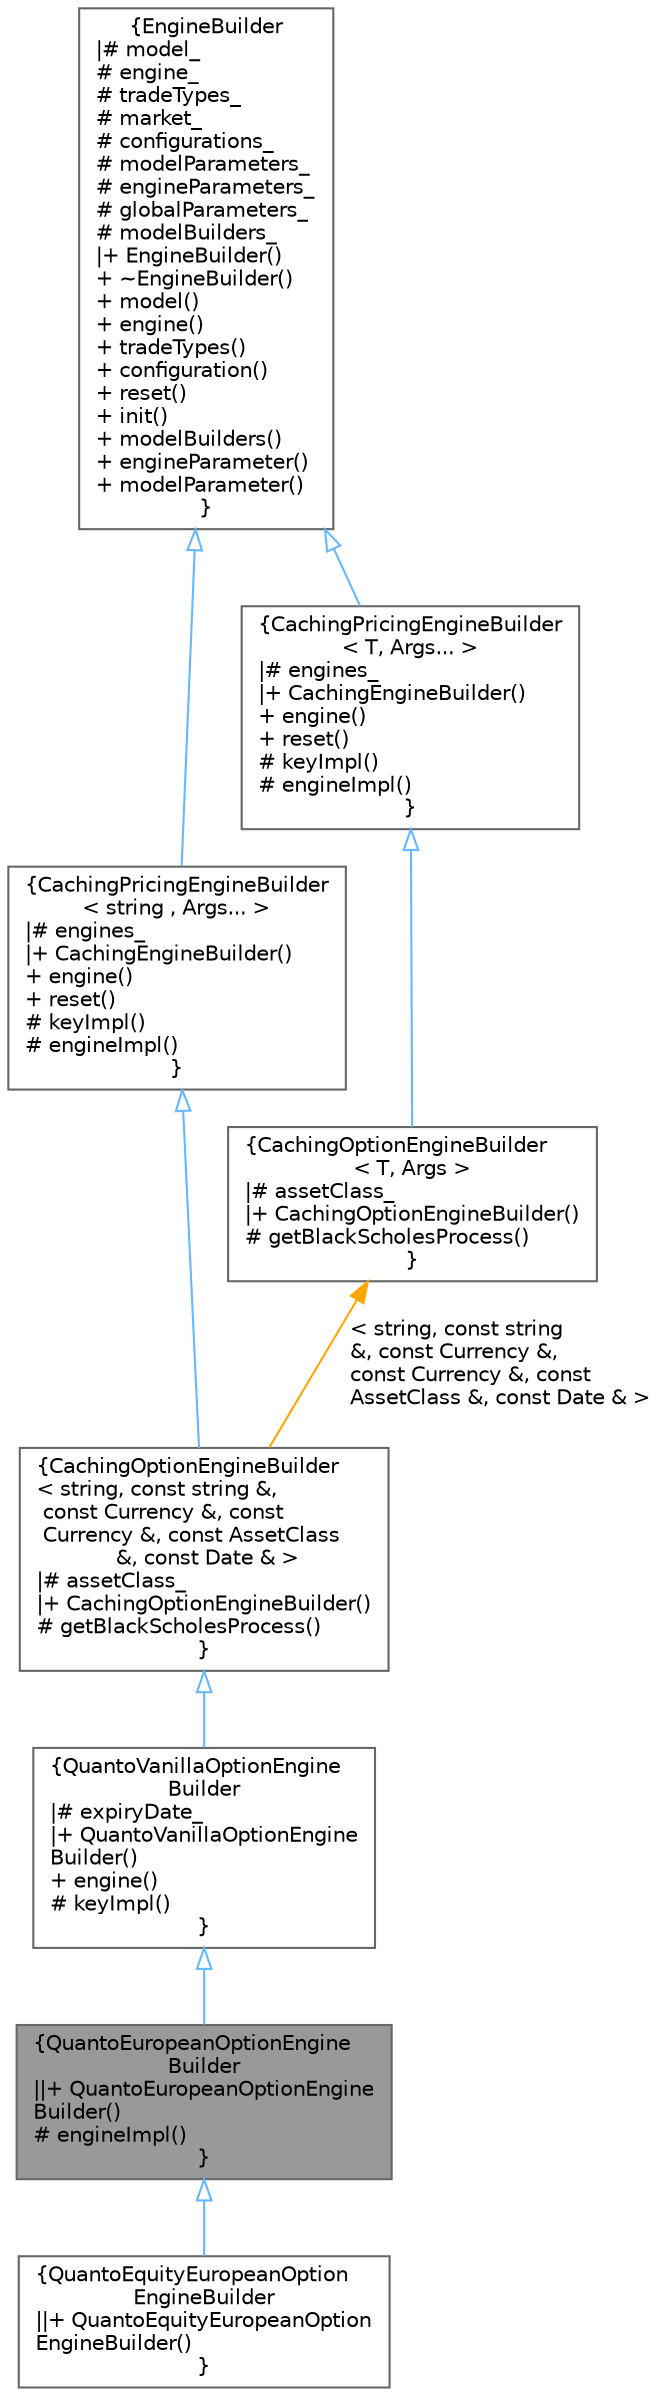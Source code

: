 digraph "QuantoEuropeanOptionEngineBuilder"
{
 // INTERACTIVE_SVG=YES
 // LATEX_PDF_SIZE
  bgcolor="transparent";
  edge [fontname=Helvetica,fontsize=10,labelfontname=Helvetica,labelfontsize=10];
  node [fontname=Helvetica,fontsize=10,shape=box,height=0.2,width=0.4];
  Node1 [label="{QuantoEuropeanOptionEngine\lBuilder\n||+ QuantoEuropeanOptionEngine\lBuilder()\l# engineImpl()\l}",height=0.2,width=0.4,color="gray40", fillcolor="grey60", style="filled", fontcolor="black",tooltip="Abstract Engine Builder for Quanto European Vanilla Options."];
  Node2 -> Node1 [dir="back",color="steelblue1",style="solid",arrowtail="onormal"];
  Node2 [label="{QuantoVanillaOptionEngine\lBuilder\n|# expiryDate_\l|+ QuantoVanillaOptionEngine\lBuilder()\l+ engine()\l# keyImpl()\l}",height=0.2,width=0.4,color="gray40", fillcolor="white", style="filled",URL="$classore_1_1data_1_1_quanto_vanilla_option_engine_builder.html",tooltip="Abstract Engine Builder for Quanto Vanilla Options."];
  Node3 -> Node2 [dir="back",color="steelblue1",style="solid",arrowtail="onormal"];
  Node3 [label="{CachingOptionEngineBuilder\l\< string, const string &,\l const Currency &, const\l Currency &, const AssetClass\l &, const Date & \>\n|# assetClass_\l|+ CachingOptionEngineBuilder()\l# getBlackScholesProcess()\l}",height=0.2,width=0.4,color="gray40", fillcolor="white", style="filled",URL="$classore_1_1data_1_1_caching_option_engine_builder.html",tooltip=" "];
  Node4 -> Node3 [dir="back",color="steelblue1",style="solid",arrowtail="onormal"];
  Node4 [label="{CachingPricingEngineBuilder\l\< string , Args... \>\n|# engines_\l|+ CachingEngineBuilder()\l+ engine()\l+ reset()\l# keyImpl()\l# engineImpl()\l}",height=0.2,width=0.4,color="gray40", fillcolor="white", style="filled",URL="$classore_1_1data_1_1_caching_engine_builder.html",tooltip="Abstract template EngineBuilder class that can cache engines and coupon pricers."];
  Node5 -> Node4 [dir="back",color="steelblue1",style="solid",arrowtail="onormal"];
  Node5 [label="{EngineBuilder\n|# model_\l# engine_\l# tradeTypes_\l# market_\l# configurations_\l# modelParameters_\l# engineParameters_\l# globalParameters_\l# modelBuilders_\l|+ EngineBuilder()\l+ ~EngineBuilder()\l+ model()\l+ engine()\l+ tradeTypes()\l+ configuration()\l+ reset()\l+ init()\l+ modelBuilders()\l+ engineParameter()\l+ modelParameter()\l}",height=0.2,width=0.4,color="gray40", fillcolor="white", style="filled",URL="$classore_1_1data_1_1_engine_builder.html",tooltip="Base PricingEngine Builder class for a specific model and engine."];
  Node6 -> Node3 [dir="back",color="orange",style="solid",label=" \< string, const string\l &, const Currency &,\l const Currency &, const\l AssetClass &, const Date & \>" ];
  Node6 [label="{CachingOptionEngineBuilder\l\< T, Args \>\n|# assetClass_\l|+ CachingOptionEngineBuilder()\l# getBlackScholesProcess()\l}",height=0.2,width=0.4,color="gray40", fillcolor="white", style="filled",URL="$classore_1_1data_1_1_caching_option_engine_builder.html",tooltip=" "];
  Node7 -> Node6 [dir="back",color="steelblue1",style="solid",arrowtail="onormal"];
  Node7 [label="{CachingPricingEngineBuilder\l\< T, Args... \>\n|# engines_\l|+ CachingEngineBuilder()\l+ engine()\l+ reset()\l# keyImpl()\l# engineImpl()\l}",height=0.2,width=0.4,color="gray40", fillcolor="white", style="filled",URL="$classore_1_1data_1_1_caching_engine_builder.html",tooltip="Abstract template EngineBuilder class that can cache engines and coupon pricers."];
  Node5 -> Node7 [dir="back",color="steelblue1",style="solid",arrowtail="onormal"];
  Node1 -> Node8 [dir="back",color="steelblue1",style="solid",arrowtail="onormal"];
  Node8 [label="{QuantoEquityEuropeanOption\lEngineBuilder\n||+ QuantoEquityEuropeanOption\lEngineBuilder()\l}",height=0.2,width=0.4,color="gray40", fillcolor="white", style="filled",URL="$classore_1_1data_1_1_quanto_equity_european_option_engine_builder.html",tooltip="Engine Builder for Quanto European Equity Option Options."];
}
